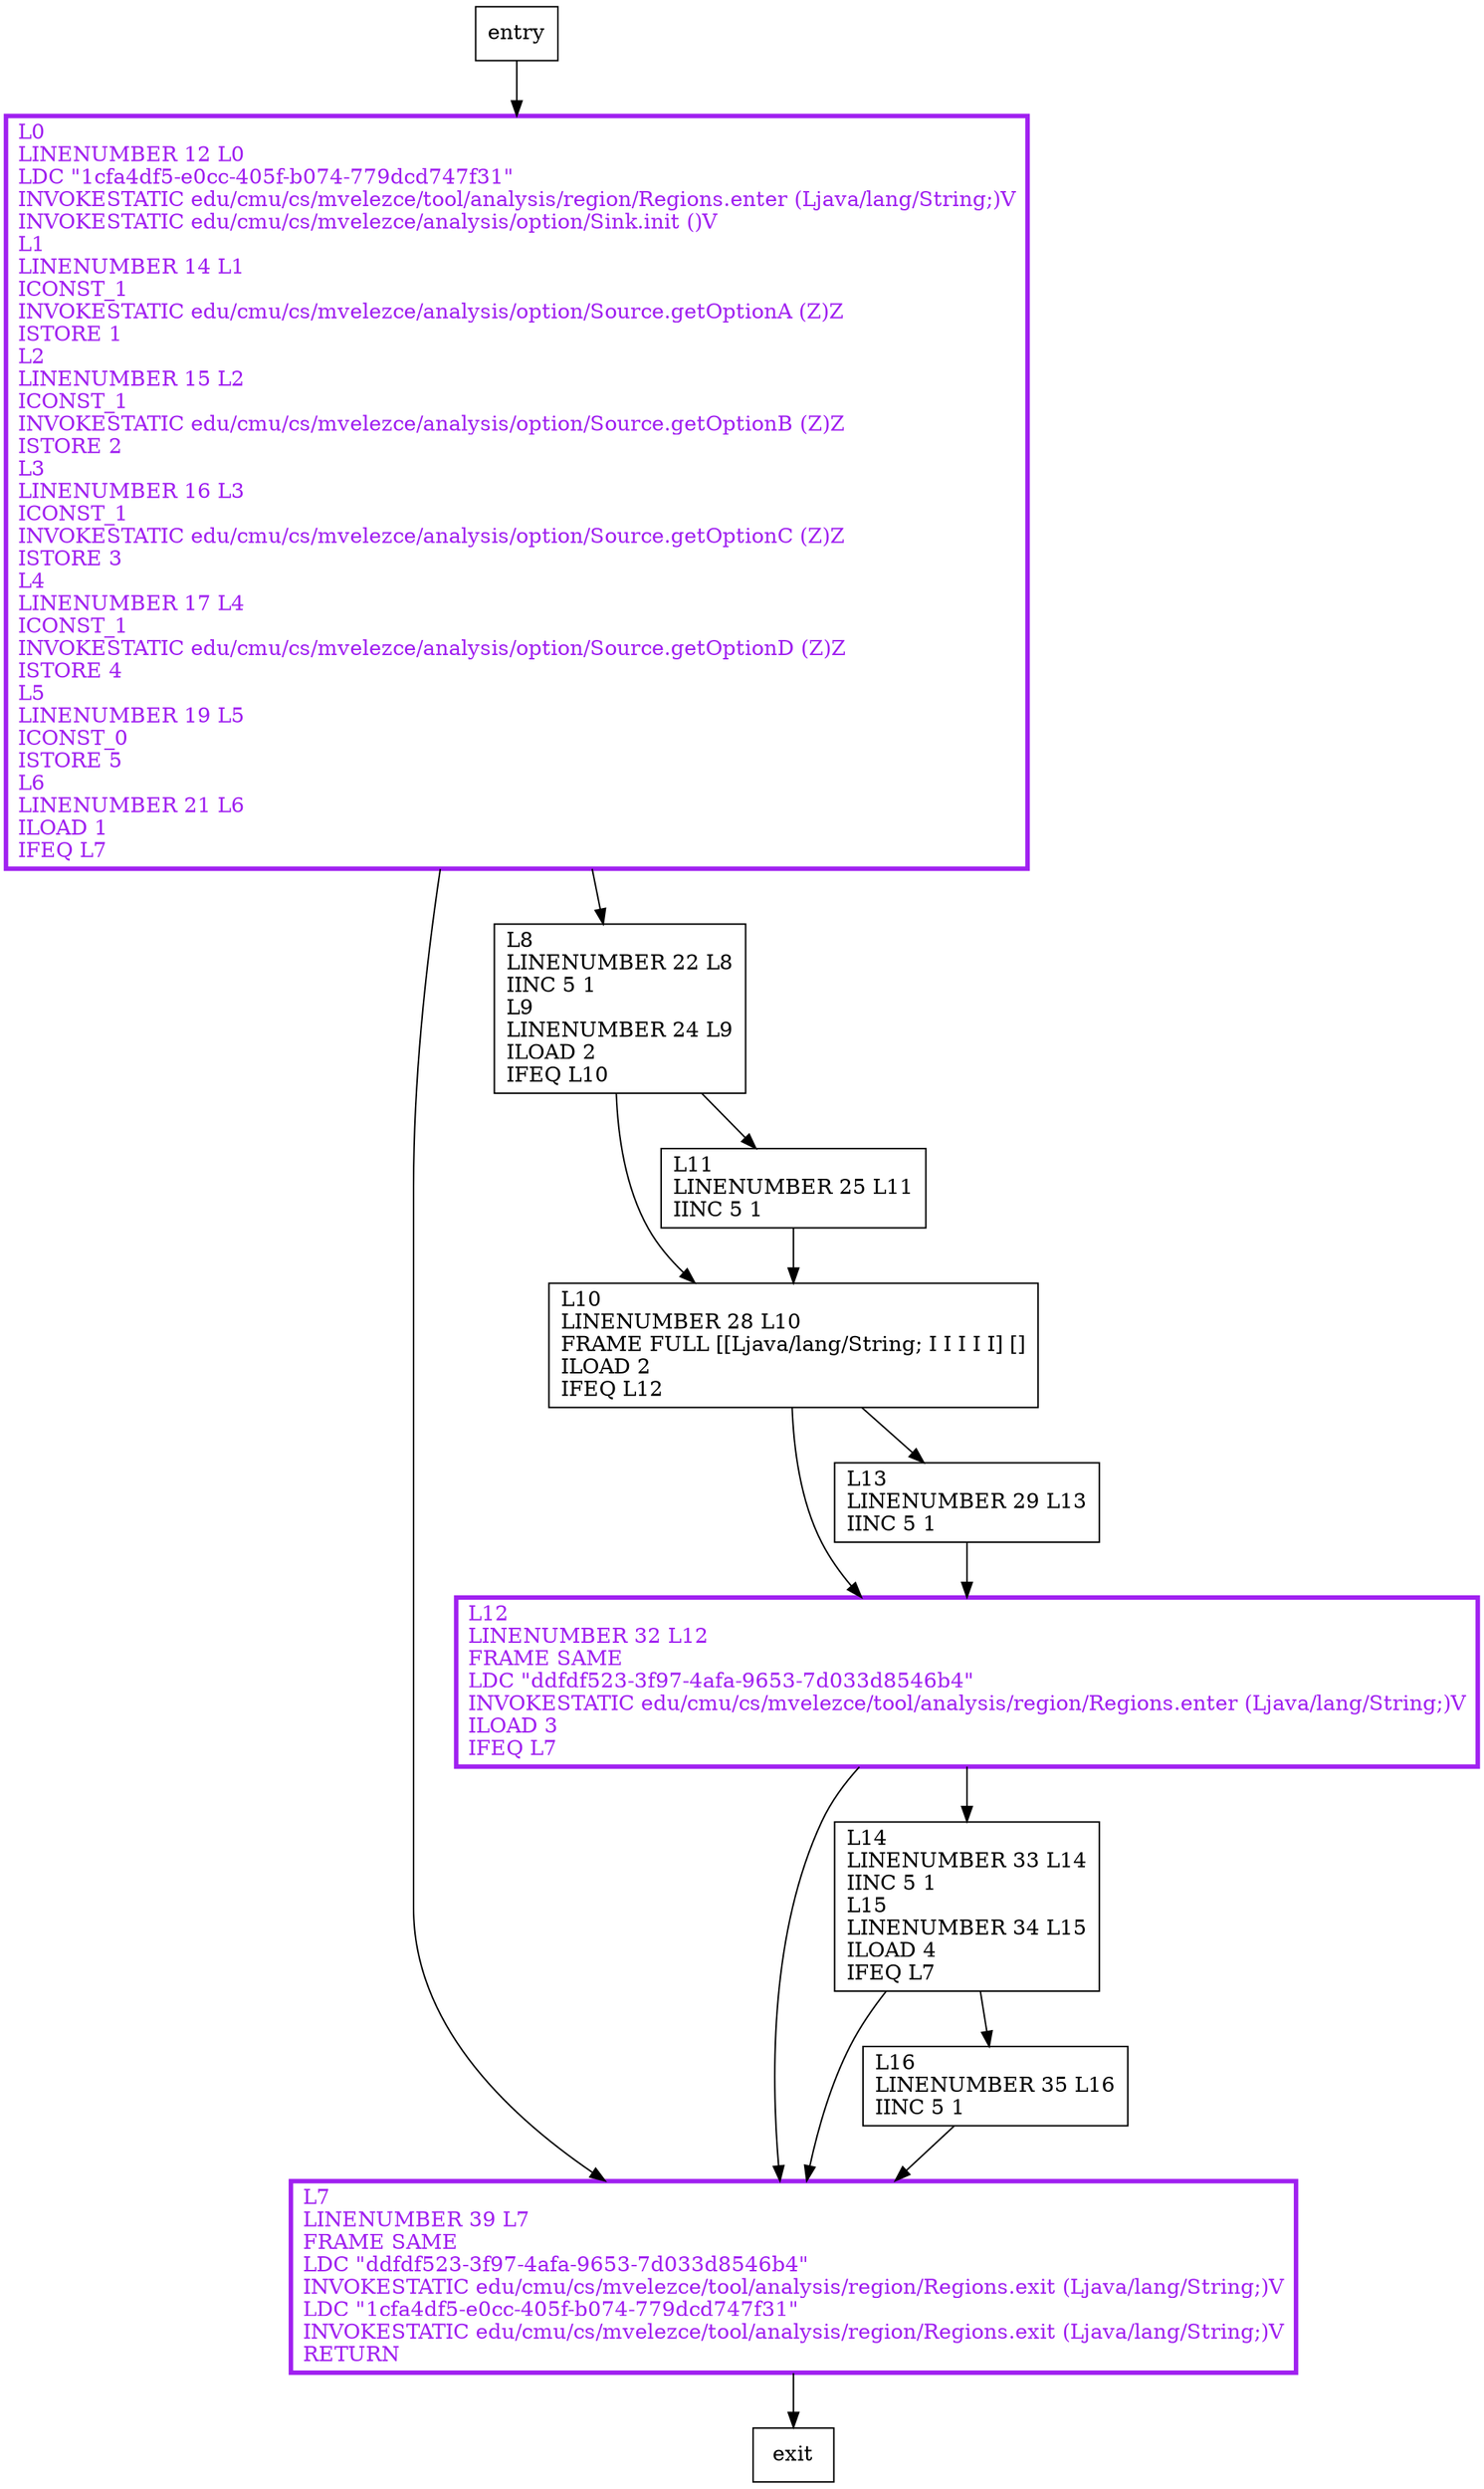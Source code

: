 digraph main {
node [shape=record];
242405048 [label="L7\lLINENUMBER 39 L7\lFRAME SAME\lLDC \"ddfdf523-3f97-4afa-9653-7d033d8546b4\"\lINVOKESTATIC edu/cmu/cs/mvelezce/tool/analysis/region/Regions.exit (Ljava/lang/String;)V\lLDC \"1cfa4df5-e0cc-405f-b074-779dcd747f31\"\lINVOKESTATIC edu/cmu/cs/mvelezce/tool/analysis/region/Regions.exit (Ljava/lang/String;)V\lRETURN\l"];
2109526558 [label="L10\lLINENUMBER 28 L10\lFRAME FULL [[Ljava/lang/String; I I I I I] []\lILOAD 2\lIFEQ L12\l"];
1975109510 [label="L12\lLINENUMBER 32 L12\lFRAME SAME\lLDC \"ddfdf523-3f97-4afa-9653-7d033d8546b4\"\lINVOKESTATIC edu/cmu/cs/mvelezce/tool/analysis/region/Regions.enter (Ljava/lang/String;)V\lILOAD 3\lIFEQ L7\l"];
570296101 [label="L8\lLINENUMBER 22 L8\lIINC 5 1\lL9\lLINENUMBER 24 L9\lILOAD 2\lIFEQ L10\l"];
607072571 [label="L13\lLINENUMBER 29 L13\lIINC 5 1\l"];
1315687481 [label="L0\lLINENUMBER 12 L0\lLDC \"1cfa4df5-e0cc-405f-b074-779dcd747f31\"\lINVOKESTATIC edu/cmu/cs/mvelezce/tool/analysis/region/Regions.enter (Ljava/lang/String;)V\lINVOKESTATIC edu/cmu/cs/mvelezce/analysis/option/Sink.init ()V\lL1\lLINENUMBER 14 L1\lICONST_1\lINVOKESTATIC edu/cmu/cs/mvelezce/analysis/option/Source.getOptionA (Z)Z\lISTORE 1\lL2\lLINENUMBER 15 L2\lICONST_1\lINVOKESTATIC edu/cmu/cs/mvelezce/analysis/option/Source.getOptionB (Z)Z\lISTORE 2\lL3\lLINENUMBER 16 L3\lICONST_1\lINVOKESTATIC edu/cmu/cs/mvelezce/analysis/option/Source.getOptionC (Z)Z\lISTORE 3\lL4\lLINENUMBER 17 L4\lICONST_1\lINVOKESTATIC edu/cmu/cs/mvelezce/analysis/option/Source.getOptionD (Z)Z\lISTORE 4\lL5\lLINENUMBER 19 L5\lICONST_0\lISTORE 5\lL6\lLINENUMBER 21 L6\lILOAD 1\lIFEQ L7\l"];
1058548610 [label="L14\lLINENUMBER 33 L14\lIINC 5 1\lL15\lLINENUMBER 34 L15\lILOAD 4\lIFEQ L7\l"];
1831256980 [label="L11\lLINENUMBER 25 L11\lIINC 5 1\l"];
1685677462 [label="L16\lLINENUMBER 35 L16\lIINC 5 1\l"];
entry;
exit;
242405048 -> exit;
2109526558 -> 1975109510;
2109526558 -> 607072571;
entry -> 1315687481;
1975109510 -> 242405048;
1975109510 -> 1058548610;
570296101 -> 2109526558;
570296101 -> 1831256980;
607072571 -> 1975109510;
1315687481 -> 242405048;
1315687481 -> 570296101;
1058548610 -> 242405048;
1058548610 -> 1685677462;
1831256980 -> 2109526558;
1685677462 -> 242405048;
242405048[fontcolor="purple", penwidth=3, color="purple"];
1975109510[fontcolor="purple", penwidth=3, color="purple"];
1315687481[fontcolor="purple", penwidth=3, color="purple"];
}
